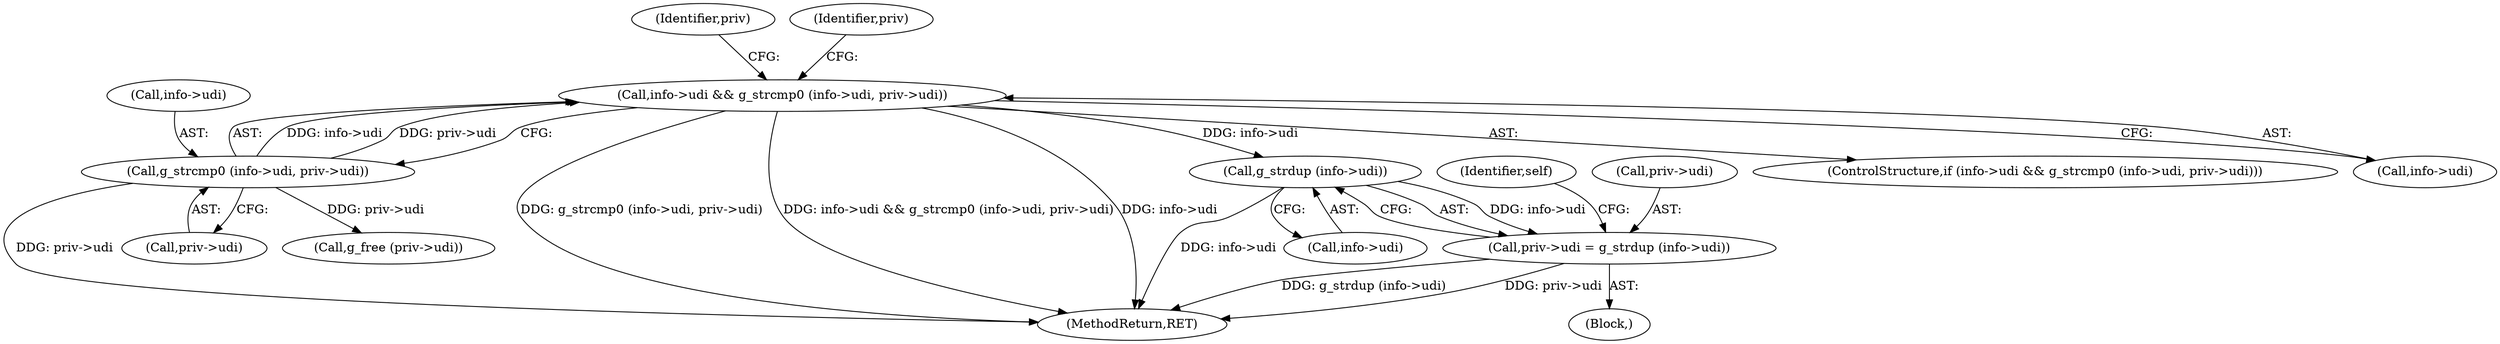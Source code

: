 digraph "0_NetworkManager_d5fc88e573fa58b93034b04d35a2454f5d28cad9@API" {
"1001589" [label="(Call,info->udi && g_strcmp0 (info->udi, priv->udi))"];
"1001593" [label="(Call,g_strcmp0 (info->udi, priv->udi))"];
"1001609" [label="(Call,g_strdup (info->udi))"];
"1001605" [label="(Call,priv->udi = g_strdup (info->udi))"];
"1001597" [label="(Call,priv->udi)"];
"1001594" [label="(Call,info->udi)"];
"1001605" [label="(Call,priv->udi = g_strdup (info->udi))"];
"1001620" [label="(Identifier,priv)"];
"1001610" [label="(Call,info->udi)"];
"1001600" [label="(Block,)"];
"1001588" [label="(ControlStructure,if (info->udi && g_strcmp0 (info->udi, priv->udi)))"];
"1001615" [label="(Identifier,self)"];
"1007368" [label="(MethodReturn,RET)"];
"1001593" [label="(Call,g_strcmp0 (info->udi, priv->udi))"];
"1001603" [label="(Identifier,priv)"];
"1001606" [label="(Call,priv->udi)"];
"1001589" [label="(Call,info->udi && g_strcmp0 (info->udi, priv->udi))"];
"1001590" [label="(Call,info->udi)"];
"1001609" [label="(Call,g_strdup (info->udi))"];
"1001601" [label="(Call,g_free (priv->udi))"];
"1001589" -> "1001588"  [label="AST: "];
"1001589" -> "1001590"  [label="CFG: "];
"1001589" -> "1001593"  [label="CFG: "];
"1001590" -> "1001589"  [label="AST: "];
"1001593" -> "1001589"  [label="AST: "];
"1001603" -> "1001589"  [label="CFG: "];
"1001620" -> "1001589"  [label="CFG: "];
"1001589" -> "1007368"  [label="DDG: g_strcmp0 (info->udi, priv->udi)"];
"1001589" -> "1007368"  [label="DDG: info->udi && g_strcmp0 (info->udi, priv->udi)"];
"1001589" -> "1007368"  [label="DDG: info->udi"];
"1001593" -> "1001589"  [label="DDG: info->udi"];
"1001593" -> "1001589"  [label="DDG: priv->udi"];
"1001589" -> "1001609"  [label="DDG: info->udi"];
"1001593" -> "1001597"  [label="CFG: "];
"1001594" -> "1001593"  [label="AST: "];
"1001597" -> "1001593"  [label="AST: "];
"1001593" -> "1007368"  [label="DDG: priv->udi"];
"1001593" -> "1001601"  [label="DDG: priv->udi"];
"1001609" -> "1001605"  [label="AST: "];
"1001609" -> "1001610"  [label="CFG: "];
"1001610" -> "1001609"  [label="AST: "];
"1001605" -> "1001609"  [label="CFG: "];
"1001609" -> "1007368"  [label="DDG: info->udi"];
"1001609" -> "1001605"  [label="DDG: info->udi"];
"1001605" -> "1001600"  [label="AST: "];
"1001606" -> "1001605"  [label="AST: "];
"1001615" -> "1001605"  [label="CFG: "];
"1001605" -> "1007368"  [label="DDG: g_strdup (info->udi)"];
"1001605" -> "1007368"  [label="DDG: priv->udi"];
}
